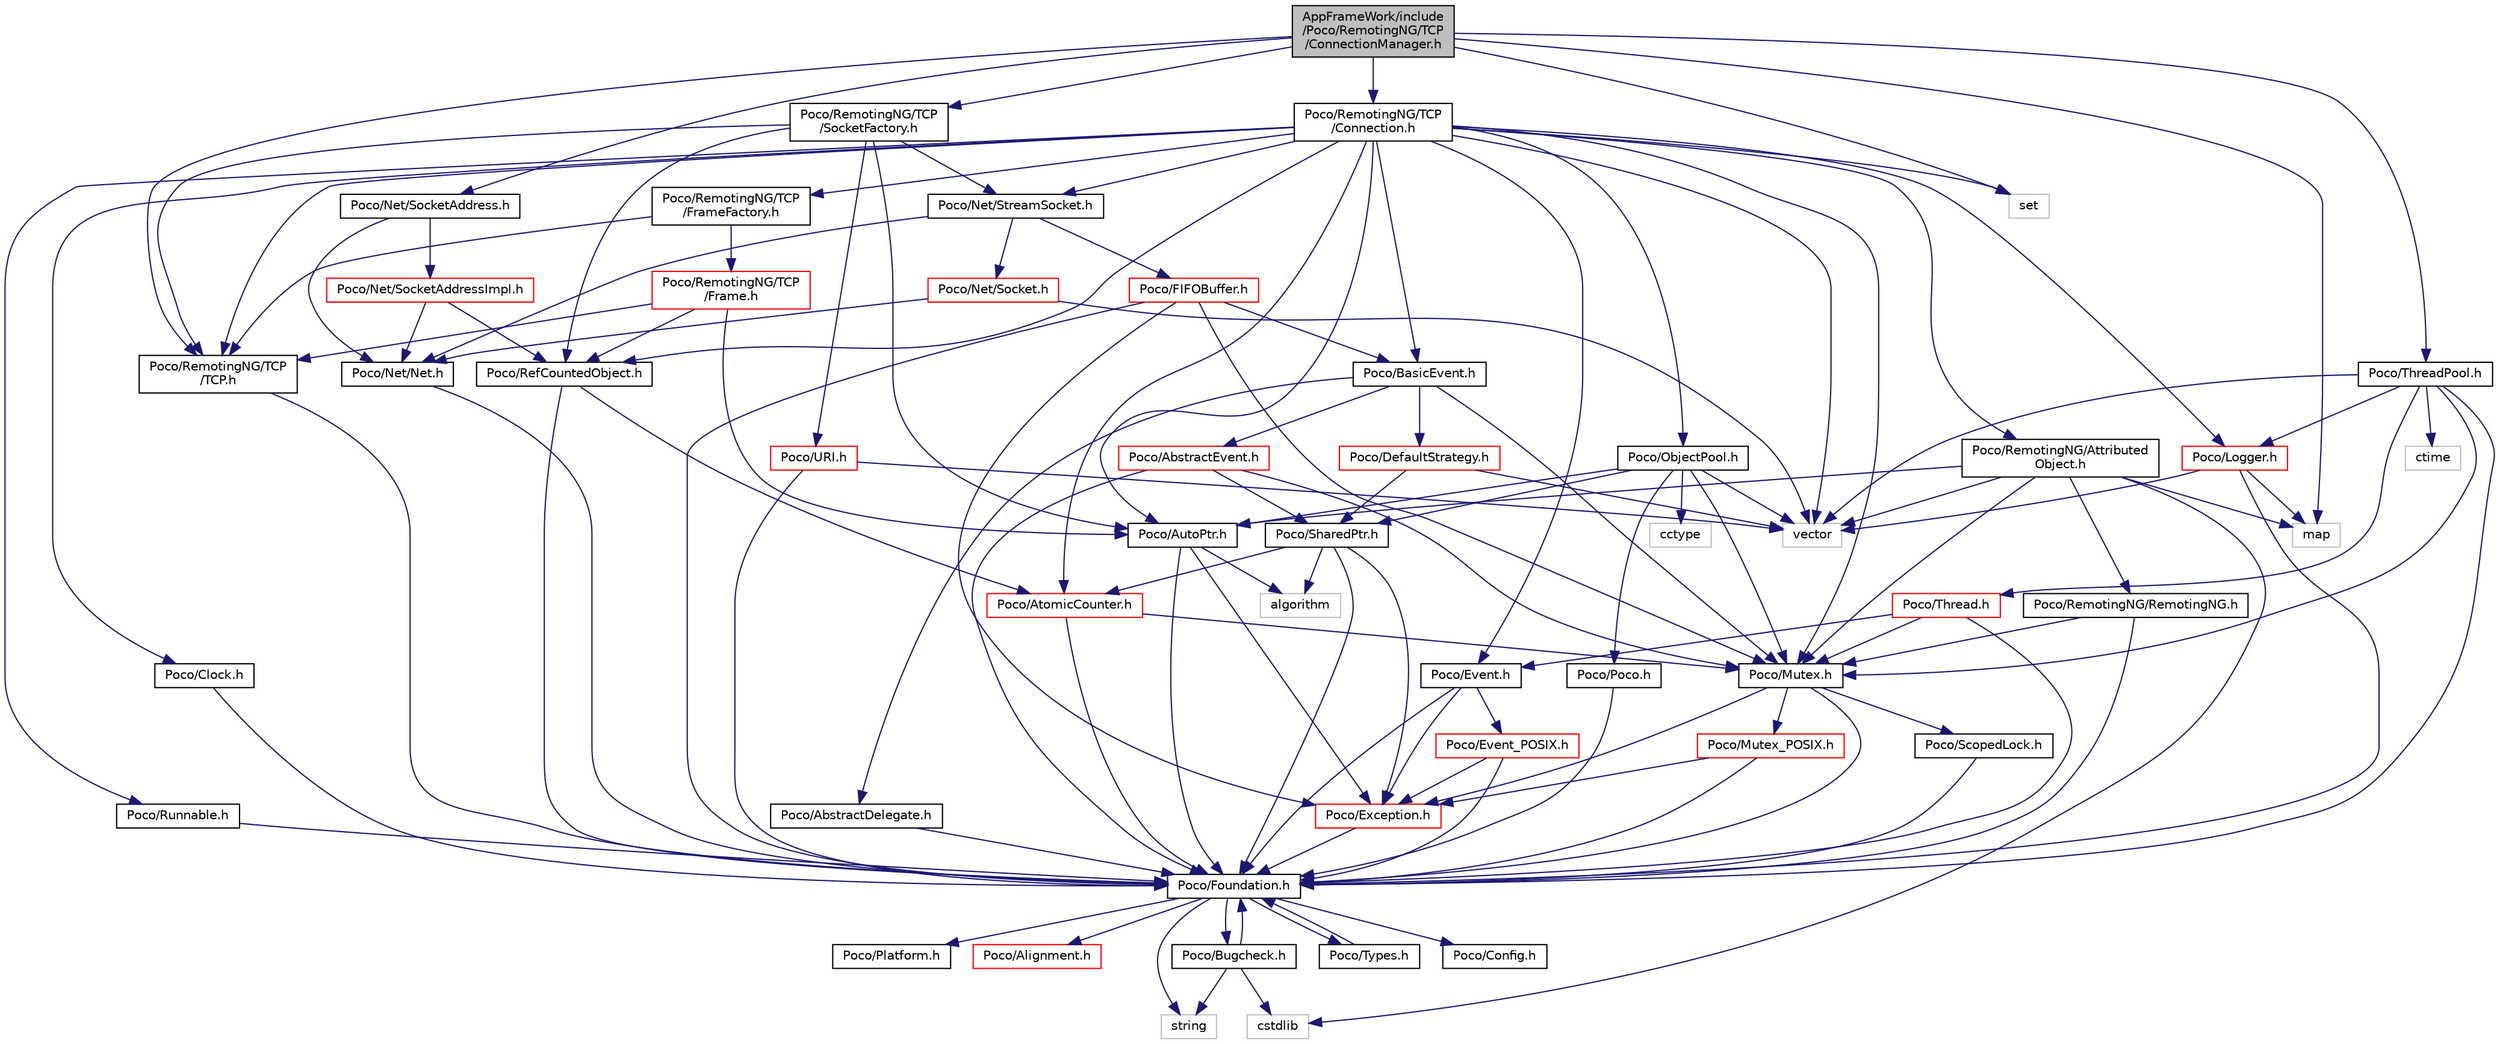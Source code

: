 digraph "AppFrameWork/include/Poco/RemotingNG/TCP/ConnectionManager.h"
{
 // LATEX_PDF_SIZE
  edge [fontname="Helvetica",fontsize="10",labelfontname="Helvetica",labelfontsize="10"];
  node [fontname="Helvetica",fontsize="10",shape=record];
  Node1 [label="AppFrameWork/include\l/Poco/RemotingNG/TCP\l/ConnectionManager.h",height=0.2,width=0.4,color="black", fillcolor="grey75", style="filled", fontcolor="black",tooltip=" "];
  Node1 -> Node2 [color="midnightblue",fontsize="10",style="solid"];
  Node2 [label="Poco/RemotingNG/TCP\l/TCP.h",height=0.2,width=0.4,color="black", fillcolor="white", style="filled",URL="$TCP_8h.html",tooltip=" "];
  Node2 -> Node3 [color="midnightblue",fontsize="10",style="solid"];
  Node3 [label="Poco/Foundation.h",height=0.2,width=0.4,color="black", fillcolor="white", style="filled",URL="$Foundation_8h.html",tooltip=" "];
  Node3 -> Node4 [color="midnightblue",fontsize="10",style="solid"];
  Node4 [label="Poco/Config.h",height=0.2,width=0.4,color="black", fillcolor="white", style="filled",URL="$Config_8h.html",tooltip=" "];
  Node3 -> Node5 [color="midnightblue",fontsize="10",style="solid"];
  Node5 [label="Poco/Platform.h",height=0.2,width=0.4,color="black", fillcolor="white", style="filled",URL="$Platform_8h.html",tooltip=" "];
  Node3 -> Node6 [color="midnightblue",fontsize="10",style="solid"];
  Node6 [label="Poco/Alignment.h",height=0.2,width=0.4,color="red", fillcolor="white", style="filled",URL="$Alignment_8h.html",tooltip=" "];
  Node3 -> Node8 [color="midnightblue",fontsize="10",style="solid"];
  Node8 [label="Poco/Bugcheck.h",height=0.2,width=0.4,color="black", fillcolor="white", style="filled",URL="$Bugcheck_8h.html",tooltip=" "];
  Node8 -> Node3 [color="midnightblue",fontsize="10",style="solid"];
  Node8 -> Node9 [color="midnightblue",fontsize="10",style="solid"];
  Node9 [label="string",height=0.2,width=0.4,color="grey75", fillcolor="white", style="filled",tooltip=" "];
  Node8 -> Node10 [color="midnightblue",fontsize="10",style="solid"];
  Node10 [label="cstdlib",height=0.2,width=0.4,color="grey75", fillcolor="white", style="filled",tooltip=" "];
  Node3 -> Node11 [color="midnightblue",fontsize="10",style="solid"];
  Node11 [label="Poco/Types.h",height=0.2,width=0.4,color="black", fillcolor="white", style="filled",URL="$Types_8h.html",tooltip=" "];
  Node11 -> Node3 [color="midnightblue",fontsize="10",style="solid"];
  Node3 -> Node9 [color="midnightblue",fontsize="10",style="solid"];
  Node1 -> Node12 [color="midnightblue",fontsize="10",style="solid"];
  Node12 [label="Poco/RemotingNG/TCP\l/Connection.h",height=0.2,width=0.4,color="black", fillcolor="white", style="filled",URL="$Connection_8h.html",tooltip=" "];
  Node12 -> Node2 [color="midnightblue",fontsize="10",style="solid"];
  Node12 -> Node13 [color="midnightblue",fontsize="10",style="solid"];
  Node13 [label="Poco/RemotingNG/TCP\l/FrameFactory.h",height=0.2,width=0.4,color="black", fillcolor="white", style="filled",URL="$FrameFactory_8h.html",tooltip=" "];
  Node13 -> Node2 [color="midnightblue",fontsize="10",style="solid"];
  Node13 -> Node14 [color="midnightblue",fontsize="10",style="solid"];
  Node14 [label="Poco/RemotingNG/TCP\l/Frame.h",height=0.2,width=0.4,color="red", fillcolor="white", style="filled",URL="$Frame_8h.html",tooltip=" "];
  Node14 -> Node2 [color="midnightblue",fontsize="10",style="solid"];
  Node14 -> Node15 [color="midnightblue",fontsize="10",style="solid"];
  Node15 [label="Poco/RefCountedObject.h",height=0.2,width=0.4,color="black", fillcolor="white", style="filled",URL="$RefCountedObject_8h.html",tooltip=" "];
  Node15 -> Node3 [color="midnightblue",fontsize="10",style="solid"];
  Node15 -> Node16 [color="midnightblue",fontsize="10",style="solid"];
  Node16 [label="Poco/AtomicCounter.h",height=0.2,width=0.4,color="red", fillcolor="white", style="filled",URL="$AtomicCounter_8h.html",tooltip=" "];
  Node16 -> Node3 [color="midnightblue",fontsize="10",style="solid"];
  Node16 -> Node19 [color="midnightblue",fontsize="10",style="solid"];
  Node19 [label="Poco/Mutex.h",height=0.2,width=0.4,color="black", fillcolor="white", style="filled",URL="$Mutex_8h.html",tooltip=" "];
  Node19 -> Node3 [color="midnightblue",fontsize="10",style="solid"];
  Node19 -> Node20 [color="midnightblue",fontsize="10",style="solid"];
  Node20 [label="Poco/Exception.h",height=0.2,width=0.4,color="red", fillcolor="white", style="filled",URL="$Exception_8h.html",tooltip=" "];
  Node20 -> Node3 [color="midnightblue",fontsize="10",style="solid"];
  Node19 -> Node22 [color="midnightblue",fontsize="10",style="solid"];
  Node22 [label="Poco/ScopedLock.h",height=0.2,width=0.4,color="black", fillcolor="white", style="filled",URL="$ScopedLock_8h.html",tooltip=" "];
  Node22 -> Node3 [color="midnightblue",fontsize="10",style="solid"];
  Node19 -> Node23 [color="midnightblue",fontsize="10",style="solid"];
  Node23 [label="Poco/Mutex_POSIX.h",height=0.2,width=0.4,color="red", fillcolor="white", style="filled",URL="$Mutex__POSIX_8h.html",tooltip=" "];
  Node23 -> Node3 [color="midnightblue",fontsize="10",style="solid"];
  Node23 -> Node20 [color="midnightblue",fontsize="10",style="solid"];
  Node14 -> Node26 [color="midnightblue",fontsize="10",style="solid"];
  Node26 [label="Poco/AutoPtr.h",height=0.2,width=0.4,color="black", fillcolor="white", style="filled",URL="$AutoPtr_8h.html",tooltip=" "];
  Node26 -> Node3 [color="midnightblue",fontsize="10",style="solid"];
  Node26 -> Node20 [color="midnightblue",fontsize="10",style="solid"];
  Node26 -> Node27 [color="midnightblue",fontsize="10",style="solid"];
  Node27 [label="algorithm",height=0.2,width=0.4,color="grey75", fillcolor="white", style="filled",tooltip=" "];
  Node12 -> Node31 [color="midnightblue",fontsize="10",style="solid"];
  Node31 [label="Poco/RemotingNG/Attributed\lObject.h",height=0.2,width=0.4,color="black", fillcolor="white", style="filled",URL="$AttributedObject_8h.html",tooltip=" "];
  Node31 -> Node32 [color="midnightblue",fontsize="10",style="solid"];
  Node32 [label="Poco/RemotingNG/RemotingNG.h",height=0.2,width=0.4,color="black", fillcolor="white", style="filled",URL="$RemotingNG_8h.html",tooltip=" "];
  Node32 -> Node3 [color="midnightblue",fontsize="10",style="solid"];
  Node32 -> Node19 [color="midnightblue",fontsize="10",style="solid"];
  Node31 -> Node26 [color="midnightblue",fontsize="10",style="solid"];
  Node31 -> Node19 [color="midnightblue",fontsize="10",style="solid"];
  Node31 -> Node10 [color="midnightblue",fontsize="10",style="solid"];
  Node31 -> Node33 [color="midnightblue",fontsize="10",style="solid"];
  Node33 [label="vector",height=0.2,width=0.4,color="grey75", fillcolor="white", style="filled",tooltip=" "];
  Node31 -> Node34 [color="midnightblue",fontsize="10",style="solid"];
  Node34 [label="map",height=0.2,width=0.4,color="grey75", fillcolor="white", style="filled",tooltip=" "];
  Node12 -> Node35 [color="midnightblue",fontsize="10",style="solid"];
  Node35 [label="Poco/Net/StreamSocket.h",height=0.2,width=0.4,color="black", fillcolor="white", style="filled",URL="$StreamSocket_8h.html",tooltip=" "];
  Node35 -> Node36 [color="midnightblue",fontsize="10",style="solid"];
  Node36 [label="Poco/Net/Net.h",height=0.2,width=0.4,color="black", fillcolor="white", style="filled",URL="$Net_8h.html",tooltip=" "];
  Node36 -> Node3 [color="midnightblue",fontsize="10",style="solid"];
  Node35 -> Node37 [color="midnightblue",fontsize="10",style="solid"];
  Node37 [label="Poco/Net/Socket.h",height=0.2,width=0.4,color="red", fillcolor="white", style="filled",URL="$Socket_8h.html",tooltip=" "];
  Node37 -> Node36 [color="midnightblue",fontsize="10",style="solid"];
  Node37 -> Node33 [color="midnightblue",fontsize="10",style="solid"];
  Node35 -> Node47 [color="midnightblue",fontsize="10",style="solid"];
  Node47 [label="Poco/FIFOBuffer.h",height=0.2,width=0.4,color="red", fillcolor="white", style="filled",URL="$FIFOBuffer_8h.html",tooltip=" "];
  Node47 -> Node3 [color="midnightblue",fontsize="10",style="solid"];
  Node47 -> Node20 [color="midnightblue",fontsize="10",style="solid"];
  Node47 -> Node48 [color="midnightblue",fontsize="10",style="solid"];
  Node48 [label="Poco/BasicEvent.h",height=0.2,width=0.4,color="black", fillcolor="white", style="filled",URL="$BasicEvent_8h.html",tooltip=" "];
  Node48 -> Node49 [color="midnightblue",fontsize="10",style="solid"];
  Node49 [label="Poco/AbstractEvent.h",height=0.2,width=0.4,color="red", fillcolor="white", style="filled",URL="$AbstractEvent_8h.html",tooltip=" "];
  Node49 -> Node3 [color="midnightblue",fontsize="10",style="solid"];
  Node49 -> Node51 [color="midnightblue",fontsize="10",style="solid"];
  Node51 [label="Poco/SharedPtr.h",height=0.2,width=0.4,color="black", fillcolor="white", style="filled",URL="$SharedPtr_8h.html",tooltip=" "];
  Node51 -> Node3 [color="midnightblue",fontsize="10",style="solid"];
  Node51 -> Node20 [color="midnightblue",fontsize="10",style="solid"];
  Node51 -> Node16 [color="midnightblue",fontsize="10",style="solid"];
  Node51 -> Node27 [color="midnightblue",fontsize="10",style="solid"];
  Node49 -> Node19 [color="midnightblue",fontsize="10",style="solid"];
  Node48 -> Node78 [color="midnightblue",fontsize="10",style="solid"];
  Node78 [label="Poco/DefaultStrategy.h",height=0.2,width=0.4,color="red", fillcolor="white", style="filled",URL="$DefaultStrategy_8h.html",tooltip=" "];
  Node78 -> Node51 [color="midnightblue",fontsize="10",style="solid"];
  Node78 -> Node33 [color="midnightblue",fontsize="10",style="solid"];
  Node48 -> Node80 [color="midnightblue",fontsize="10",style="solid"];
  Node80 [label="Poco/AbstractDelegate.h",height=0.2,width=0.4,color="black", fillcolor="white", style="filled",URL="$AbstractDelegate_8h.html",tooltip=" "];
  Node80 -> Node3 [color="midnightblue",fontsize="10",style="solid"];
  Node48 -> Node19 [color="midnightblue",fontsize="10",style="solid"];
  Node47 -> Node19 [color="midnightblue",fontsize="10",style="solid"];
  Node12 -> Node58 [color="midnightblue",fontsize="10",style="solid"];
  Node58 [label="Poco/Runnable.h",height=0.2,width=0.4,color="black", fillcolor="white", style="filled",URL="$Runnable_8h.html",tooltip=" "];
  Node58 -> Node3 [color="midnightblue",fontsize="10",style="solid"];
  Node12 -> Node15 [color="midnightblue",fontsize="10",style="solid"];
  Node12 -> Node26 [color="midnightblue",fontsize="10",style="solid"];
  Node12 -> Node70 [color="midnightblue",fontsize="10",style="solid"];
  Node70 [label="Poco/Clock.h",height=0.2,width=0.4,color="black", fillcolor="white", style="filled",URL="$Clock_8h.html",tooltip=" "];
  Node70 -> Node3 [color="midnightblue",fontsize="10",style="solid"];
  Node12 -> Node81 [color="midnightblue",fontsize="10",style="solid"];
  Node81 [label="Poco/ObjectPool.h",height=0.2,width=0.4,color="black", fillcolor="white", style="filled",URL="$ObjectPool_8h.html",tooltip=" "];
  Node81 -> Node82 [color="midnightblue",fontsize="10",style="solid"];
  Node82 [label="Poco/Poco.h",height=0.2,width=0.4,color="black", fillcolor="white", style="filled",URL="$Poco_8h.html",tooltip=" "];
  Node82 -> Node3 [color="midnightblue",fontsize="10",style="solid"];
  Node81 -> Node19 [color="midnightblue",fontsize="10",style="solid"];
  Node81 -> Node26 [color="midnightblue",fontsize="10",style="solid"];
  Node81 -> Node51 [color="midnightblue",fontsize="10",style="solid"];
  Node81 -> Node33 [color="midnightblue",fontsize="10",style="solid"];
  Node81 -> Node83 [color="midnightblue",fontsize="10",style="solid"];
  Node83 [label="cctype",height=0.2,width=0.4,color="grey75", fillcolor="white", style="filled",tooltip=" "];
  Node12 -> Node48 [color="midnightblue",fontsize="10",style="solid"];
  Node12 -> Node54 [color="midnightblue",fontsize="10",style="solid"];
  Node54 [label="Poco/Event.h",height=0.2,width=0.4,color="black", fillcolor="white", style="filled",URL="$Event_8h.html",tooltip=" "];
  Node54 -> Node3 [color="midnightblue",fontsize="10",style="solid"];
  Node54 -> Node20 [color="midnightblue",fontsize="10",style="solid"];
  Node54 -> Node55 [color="midnightblue",fontsize="10",style="solid"];
  Node55 [label="Poco/Event_POSIX.h",height=0.2,width=0.4,color="red", fillcolor="white", style="filled",URL="$Event__POSIX_8h.html",tooltip=" "];
  Node55 -> Node3 [color="midnightblue",fontsize="10",style="solid"];
  Node55 -> Node20 [color="midnightblue",fontsize="10",style="solid"];
  Node12 -> Node19 [color="midnightblue",fontsize="10",style="solid"];
  Node12 -> Node66 [color="midnightblue",fontsize="10",style="solid"];
  Node66 [label="Poco/Logger.h",height=0.2,width=0.4,color="red", fillcolor="white", style="filled",URL="$Logger_8h.html",tooltip=" "];
  Node66 -> Node3 [color="midnightblue",fontsize="10",style="solid"];
  Node66 -> Node34 [color="midnightblue",fontsize="10",style="solid"];
  Node66 -> Node33 [color="midnightblue",fontsize="10",style="solid"];
  Node12 -> Node16 [color="midnightblue",fontsize="10",style="solid"];
  Node12 -> Node33 [color="midnightblue",fontsize="10",style="solid"];
  Node12 -> Node84 [color="midnightblue",fontsize="10",style="solid"];
  Node84 [label="set",height=0.2,width=0.4,color="grey75", fillcolor="white", style="filled",tooltip=" "];
  Node1 -> Node85 [color="midnightblue",fontsize="10",style="solid"];
  Node85 [label="Poco/RemotingNG/TCP\l/SocketFactory.h",height=0.2,width=0.4,color="black", fillcolor="white", style="filled",URL="$SocketFactory_8h.html",tooltip=" "];
  Node85 -> Node2 [color="midnightblue",fontsize="10",style="solid"];
  Node85 -> Node35 [color="midnightblue",fontsize="10",style="solid"];
  Node85 -> Node15 [color="midnightblue",fontsize="10",style="solid"];
  Node85 -> Node26 [color="midnightblue",fontsize="10",style="solid"];
  Node85 -> Node86 [color="midnightblue",fontsize="10",style="solid"];
  Node86 [label="Poco/URI.h",height=0.2,width=0.4,color="red", fillcolor="white", style="filled",URL="$URI_8h.html",tooltip=" "];
  Node86 -> Node3 [color="midnightblue",fontsize="10",style="solid"];
  Node86 -> Node33 [color="midnightblue",fontsize="10",style="solid"];
  Node1 -> Node40 [color="midnightblue",fontsize="10",style="solid"];
  Node40 [label="Poco/Net/SocketAddress.h",height=0.2,width=0.4,color="black", fillcolor="white", style="filled",URL="$SocketAddress_8h.html",tooltip=" "];
  Node40 -> Node36 [color="midnightblue",fontsize="10",style="solid"];
  Node40 -> Node41 [color="midnightblue",fontsize="10",style="solid"];
  Node41 [label="Poco/Net/SocketAddressImpl.h",height=0.2,width=0.4,color="red", fillcolor="white", style="filled",URL="$SocketAddressImpl_8h.html",tooltip=" "];
  Node41 -> Node36 [color="midnightblue",fontsize="10",style="solid"];
  Node41 -> Node15 [color="midnightblue",fontsize="10",style="solid"];
  Node1 -> Node60 [color="midnightblue",fontsize="10",style="solid"];
  Node60 [label="Poco/ThreadPool.h",height=0.2,width=0.4,color="black", fillcolor="white", style="filled",URL="$ThreadPool_8h.html",tooltip=" "];
  Node60 -> Node3 [color="midnightblue",fontsize="10",style="solid"];
  Node60 -> Node61 [color="midnightblue",fontsize="10",style="solid"];
  Node61 [label="Poco/Thread.h",height=0.2,width=0.4,color="red", fillcolor="white", style="filled",URL="$Thread_8h.html",tooltip=" "];
  Node61 -> Node3 [color="midnightblue",fontsize="10",style="solid"];
  Node61 -> Node54 [color="midnightblue",fontsize="10",style="solid"];
  Node61 -> Node19 [color="midnightblue",fontsize="10",style="solid"];
  Node60 -> Node19 [color="midnightblue",fontsize="10",style="solid"];
  Node60 -> Node66 [color="midnightblue",fontsize="10",style="solid"];
  Node60 -> Node33 [color="midnightblue",fontsize="10",style="solid"];
  Node60 -> Node46 [color="midnightblue",fontsize="10",style="solid"];
  Node46 [label="ctime",height=0.2,width=0.4,color="grey75", fillcolor="white", style="filled",tooltip=" "];
  Node1 -> Node34 [color="midnightblue",fontsize="10",style="solid"];
  Node1 -> Node84 [color="midnightblue",fontsize="10",style="solid"];
}

